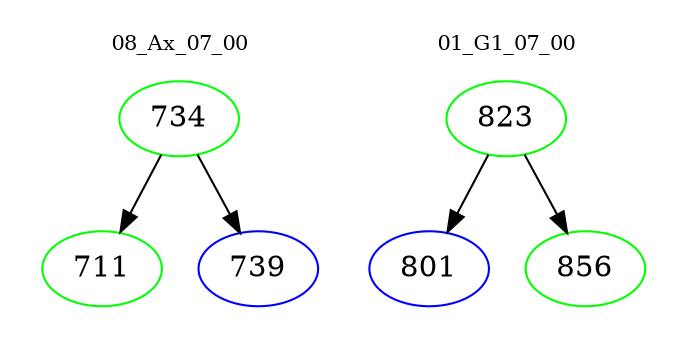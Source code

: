 digraph{
subgraph cluster_0 {
color = white
label = "08_Ax_07_00";
fontsize=10;
T0_734 [label="734", color="green"]
T0_734 -> T0_711 [color="black"]
T0_711 [label="711", color="green"]
T0_734 -> T0_739 [color="black"]
T0_739 [label="739", color="blue"]
}
subgraph cluster_1 {
color = white
label = "01_G1_07_00";
fontsize=10;
T1_823 [label="823", color="green"]
T1_823 -> T1_801 [color="black"]
T1_801 [label="801", color="blue"]
T1_823 -> T1_856 [color="black"]
T1_856 [label="856", color="green"]
}
}
